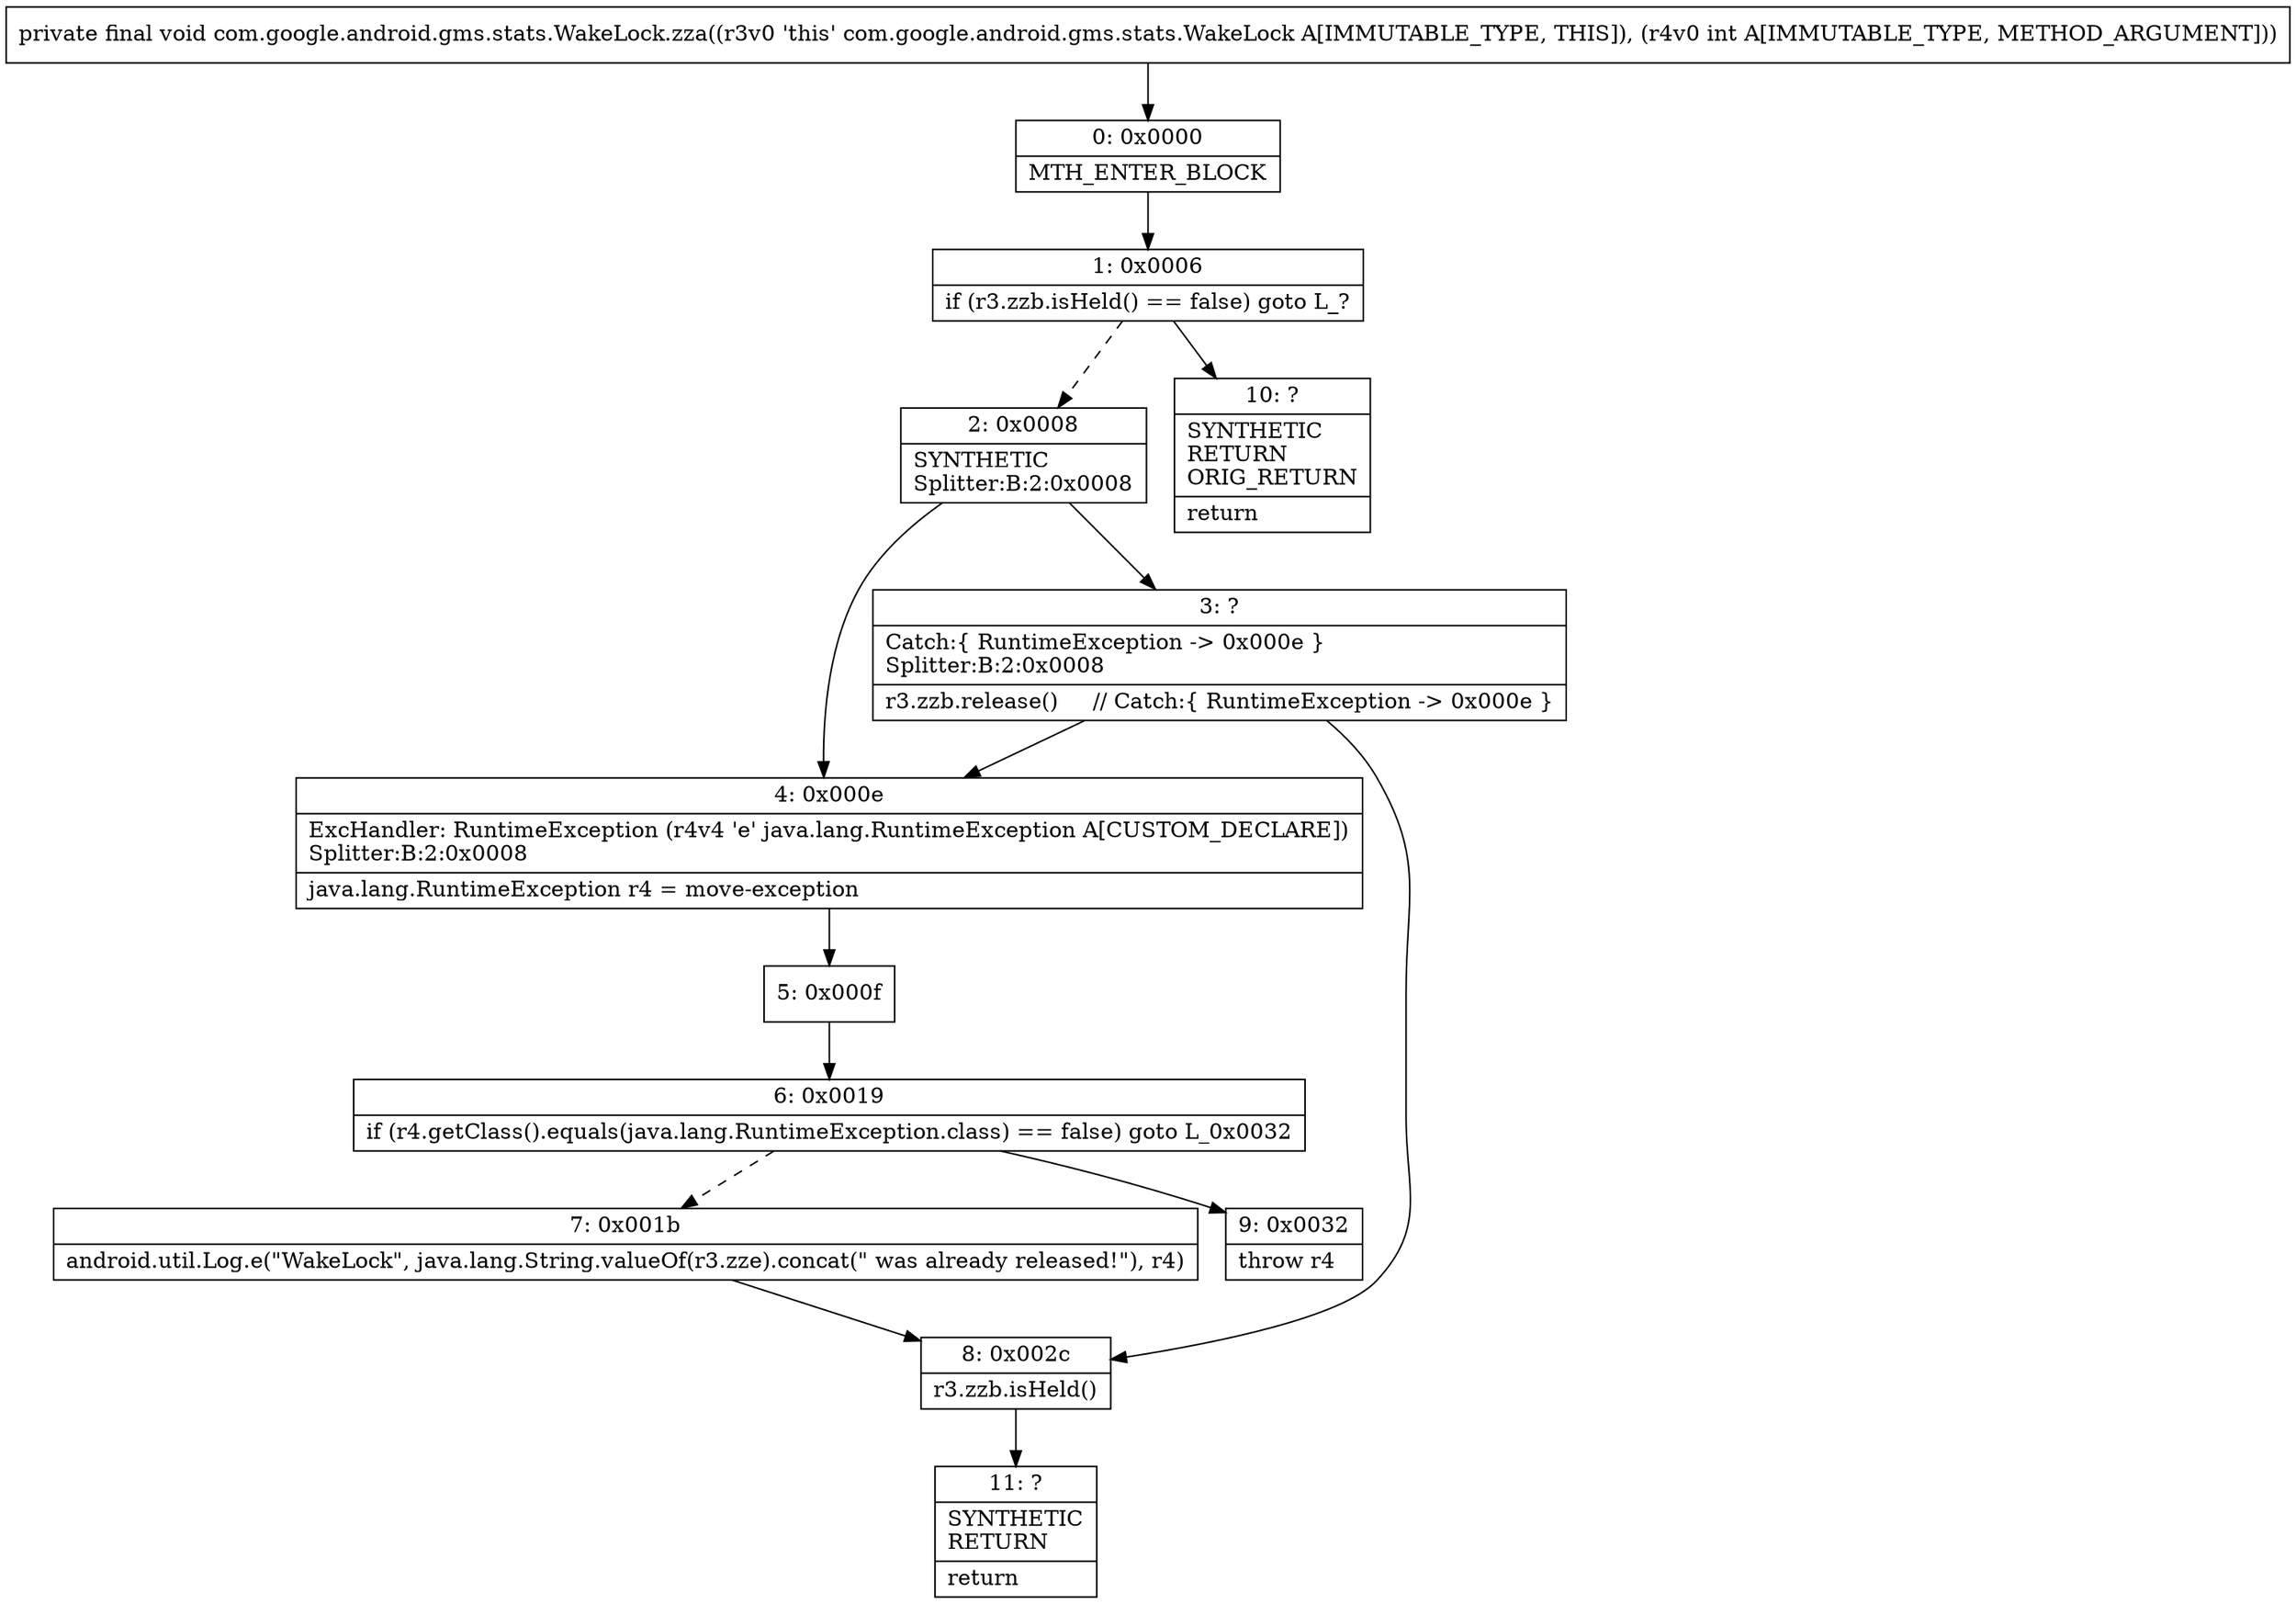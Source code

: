 digraph "CFG forcom.google.android.gms.stats.WakeLock.zza(I)V" {
Node_0 [shape=record,label="{0\:\ 0x0000|MTH_ENTER_BLOCK\l}"];
Node_1 [shape=record,label="{1\:\ 0x0006|if (r3.zzb.isHeld() == false) goto L_?\l}"];
Node_2 [shape=record,label="{2\:\ 0x0008|SYNTHETIC\lSplitter:B:2:0x0008\l}"];
Node_3 [shape=record,label="{3\:\ ?|Catch:\{ RuntimeException \-\> 0x000e \}\lSplitter:B:2:0x0008\l|r3.zzb.release()     \/\/ Catch:\{ RuntimeException \-\> 0x000e \}\l}"];
Node_4 [shape=record,label="{4\:\ 0x000e|ExcHandler: RuntimeException (r4v4 'e' java.lang.RuntimeException A[CUSTOM_DECLARE])\lSplitter:B:2:0x0008\l|java.lang.RuntimeException r4 = move\-exception\l}"];
Node_5 [shape=record,label="{5\:\ 0x000f}"];
Node_6 [shape=record,label="{6\:\ 0x0019|if (r4.getClass().equals(java.lang.RuntimeException.class) == false) goto L_0x0032\l}"];
Node_7 [shape=record,label="{7\:\ 0x001b|android.util.Log.e(\"WakeLock\", java.lang.String.valueOf(r3.zze).concat(\" was already released!\"), r4)\l}"];
Node_8 [shape=record,label="{8\:\ 0x002c|r3.zzb.isHeld()\l}"];
Node_9 [shape=record,label="{9\:\ 0x0032|throw r4\l}"];
Node_10 [shape=record,label="{10\:\ ?|SYNTHETIC\lRETURN\lORIG_RETURN\l|return\l}"];
Node_11 [shape=record,label="{11\:\ ?|SYNTHETIC\lRETURN\l|return\l}"];
MethodNode[shape=record,label="{private final void com.google.android.gms.stats.WakeLock.zza((r3v0 'this' com.google.android.gms.stats.WakeLock A[IMMUTABLE_TYPE, THIS]), (r4v0 int A[IMMUTABLE_TYPE, METHOD_ARGUMENT])) }"];
MethodNode -> Node_0;
Node_0 -> Node_1;
Node_1 -> Node_2[style=dashed];
Node_1 -> Node_10;
Node_2 -> Node_3;
Node_2 -> Node_4;
Node_3 -> Node_4;
Node_3 -> Node_8;
Node_4 -> Node_5;
Node_5 -> Node_6;
Node_6 -> Node_7[style=dashed];
Node_6 -> Node_9;
Node_7 -> Node_8;
Node_8 -> Node_11;
}

